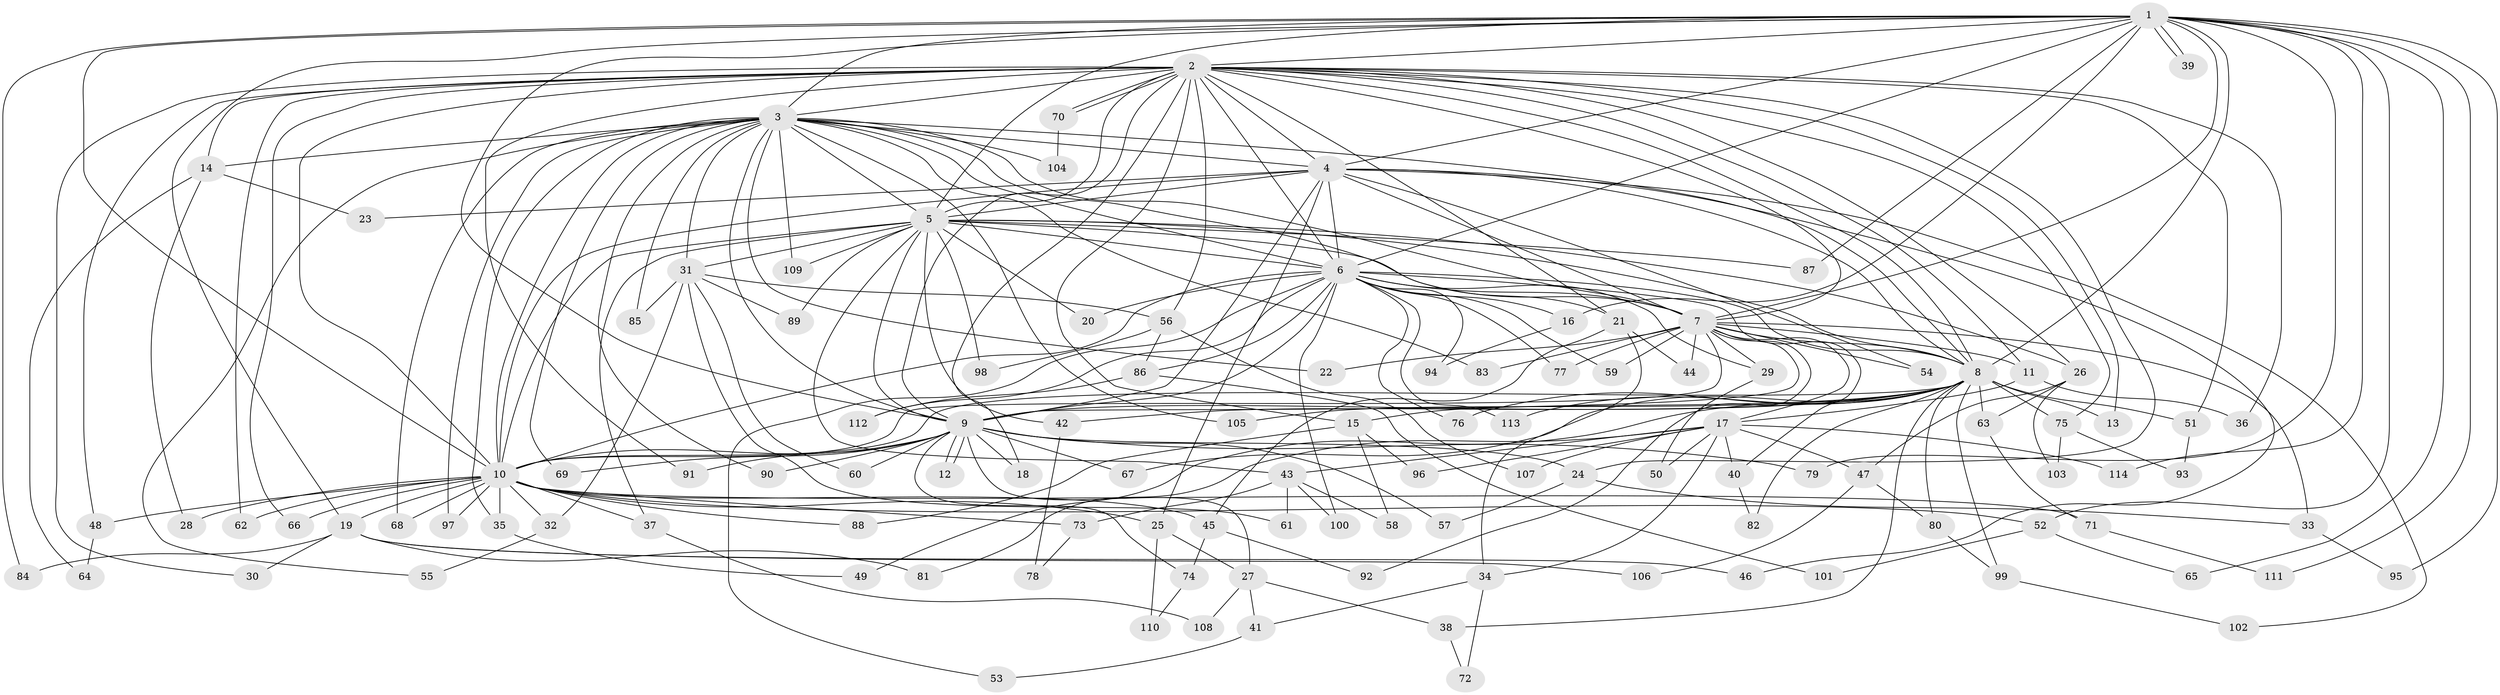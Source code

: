 // Generated by graph-tools (version 1.1) at 2025/34/03/09/25 02:34:46]
// undirected, 114 vertices, 253 edges
graph export_dot {
graph [start="1"]
  node [color=gray90,style=filled];
  1;
  2;
  3;
  4;
  5;
  6;
  7;
  8;
  9;
  10;
  11;
  12;
  13;
  14;
  15;
  16;
  17;
  18;
  19;
  20;
  21;
  22;
  23;
  24;
  25;
  26;
  27;
  28;
  29;
  30;
  31;
  32;
  33;
  34;
  35;
  36;
  37;
  38;
  39;
  40;
  41;
  42;
  43;
  44;
  45;
  46;
  47;
  48;
  49;
  50;
  51;
  52;
  53;
  54;
  55;
  56;
  57;
  58;
  59;
  60;
  61;
  62;
  63;
  64;
  65;
  66;
  67;
  68;
  69;
  70;
  71;
  72;
  73;
  74;
  75;
  76;
  77;
  78;
  79;
  80;
  81;
  82;
  83;
  84;
  85;
  86;
  87;
  88;
  89;
  90;
  91;
  92;
  93;
  94;
  95;
  96;
  97;
  98;
  99;
  100;
  101;
  102;
  103;
  104;
  105;
  106;
  107;
  108;
  109;
  110;
  111;
  112;
  113;
  114;
  1 -- 2;
  1 -- 3;
  1 -- 4;
  1 -- 5;
  1 -- 6;
  1 -- 7;
  1 -- 8;
  1 -- 9;
  1 -- 10;
  1 -- 16;
  1 -- 19;
  1 -- 39;
  1 -- 39;
  1 -- 52;
  1 -- 65;
  1 -- 79;
  1 -- 84;
  1 -- 87;
  1 -- 95;
  1 -- 111;
  1 -- 114;
  2 -- 3;
  2 -- 4;
  2 -- 5;
  2 -- 6;
  2 -- 7;
  2 -- 8;
  2 -- 9;
  2 -- 10;
  2 -- 11;
  2 -- 13;
  2 -- 14;
  2 -- 15;
  2 -- 18;
  2 -- 21;
  2 -- 24;
  2 -- 26;
  2 -- 30;
  2 -- 36;
  2 -- 48;
  2 -- 51;
  2 -- 56;
  2 -- 62;
  2 -- 66;
  2 -- 70;
  2 -- 70;
  2 -- 75;
  2 -- 91;
  3 -- 4;
  3 -- 5;
  3 -- 6;
  3 -- 7;
  3 -- 8;
  3 -- 9;
  3 -- 10;
  3 -- 14;
  3 -- 21;
  3 -- 22;
  3 -- 31;
  3 -- 35;
  3 -- 55;
  3 -- 68;
  3 -- 69;
  3 -- 83;
  3 -- 85;
  3 -- 90;
  3 -- 97;
  3 -- 104;
  3 -- 105;
  3 -- 109;
  4 -- 5;
  4 -- 6;
  4 -- 7;
  4 -- 8;
  4 -- 9;
  4 -- 10;
  4 -- 23;
  4 -- 25;
  4 -- 46;
  4 -- 54;
  4 -- 102;
  5 -- 6;
  5 -- 7;
  5 -- 8;
  5 -- 9;
  5 -- 10;
  5 -- 20;
  5 -- 26;
  5 -- 31;
  5 -- 37;
  5 -- 42;
  5 -- 43;
  5 -- 87;
  5 -- 89;
  5 -- 98;
  5 -- 109;
  6 -- 7;
  6 -- 8;
  6 -- 9;
  6 -- 10;
  6 -- 16;
  6 -- 20;
  6 -- 29;
  6 -- 40;
  6 -- 53;
  6 -- 59;
  6 -- 76;
  6 -- 77;
  6 -- 86;
  6 -- 94;
  6 -- 100;
  6 -- 112;
  6 -- 113;
  7 -- 8;
  7 -- 9;
  7 -- 10;
  7 -- 11;
  7 -- 17;
  7 -- 22;
  7 -- 29;
  7 -- 33;
  7 -- 44;
  7 -- 54;
  7 -- 59;
  7 -- 77;
  7 -- 83;
  7 -- 92;
  8 -- 9;
  8 -- 10;
  8 -- 13;
  8 -- 15;
  8 -- 38;
  8 -- 42;
  8 -- 49;
  8 -- 51;
  8 -- 63;
  8 -- 67;
  8 -- 75;
  8 -- 76;
  8 -- 80;
  8 -- 82;
  8 -- 99;
  8 -- 105;
  8 -- 113;
  9 -- 10;
  9 -- 12;
  9 -- 12;
  9 -- 18;
  9 -- 24;
  9 -- 27;
  9 -- 57;
  9 -- 60;
  9 -- 67;
  9 -- 69;
  9 -- 74;
  9 -- 79;
  9 -- 90;
  9 -- 91;
  10 -- 19;
  10 -- 25;
  10 -- 28;
  10 -- 32;
  10 -- 35;
  10 -- 37;
  10 -- 45;
  10 -- 48;
  10 -- 52;
  10 -- 62;
  10 -- 66;
  10 -- 68;
  10 -- 71;
  10 -- 73;
  10 -- 88;
  10 -- 97;
  11 -- 17;
  11 -- 36;
  14 -- 23;
  14 -- 28;
  14 -- 64;
  15 -- 58;
  15 -- 88;
  15 -- 96;
  16 -- 94;
  17 -- 34;
  17 -- 40;
  17 -- 43;
  17 -- 47;
  17 -- 50;
  17 -- 81;
  17 -- 96;
  17 -- 107;
  17 -- 114;
  19 -- 30;
  19 -- 46;
  19 -- 81;
  19 -- 84;
  19 -- 106;
  21 -- 34;
  21 -- 44;
  21 -- 45;
  24 -- 33;
  24 -- 57;
  25 -- 27;
  25 -- 110;
  26 -- 47;
  26 -- 63;
  26 -- 103;
  27 -- 38;
  27 -- 41;
  27 -- 108;
  29 -- 50;
  31 -- 32;
  31 -- 56;
  31 -- 60;
  31 -- 61;
  31 -- 85;
  31 -- 89;
  32 -- 55;
  33 -- 95;
  34 -- 41;
  34 -- 72;
  35 -- 49;
  37 -- 108;
  38 -- 72;
  40 -- 82;
  41 -- 53;
  42 -- 78;
  43 -- 58;
  43 -- 61;
  43 -- 73;
  43 -- 100;
  45 -- 74;
  45 -- 92;
  47 -- 80;
  47 -- 106;
  48 -- 64;
  51 -- 93;
  52 -- 65;
  52 -- 101;
  56 -- 86;
  56 -- 98;
  56 -- 107;
  63 -- 71;
  70 -- 104;
  71 -- 111;
  73 -- 78;
  74 -- 110;
  75 -- 93;
  75 -- 103;
  80 -- 99;
  86 -- 101;
  86 -- 112;
  99 -- 102;
}
